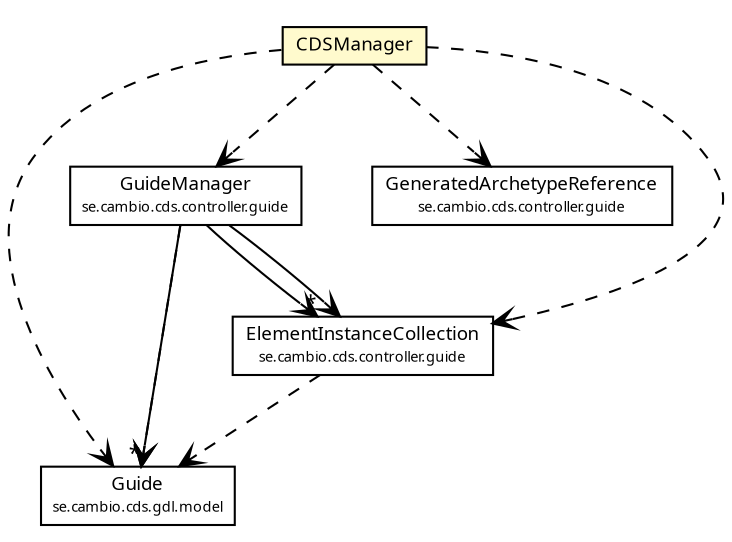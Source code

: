 #!/usr/local/bin/dot
#
# Class diagram 
# Generated by UMLGraph version R5_6 (http://www.umlgraph.org/)
#

digraph G {
	edge [fontname="Trebuchet MS",fontsize=10,labelfontname="Trebuchet MS",labelfontsize=10];
	node [fontname="Trebuchet MS",fontsize=10,shape=plaintext];
	nodesep=0.25;
	ranksep=0.5;
	// se.cambio.cds.gdl.model.Guide
	c102094 [label=<<table title="se.cambio.cds.gdl.model.Guide" border="0" cellborder="1" cellspacing="0" cellpadding="2" port="p" href="../../gdl/model/Guide.html">
		<tr><td><table border="0" cellspacing="0" cellpadding="1">
<tr><td align="center" balign="center"><font face="Trebuchet MS"> Guide </font></td></tr>
<tr><td align="center" balign="center"><font face="Trebuchet MS" point-size="7.0"> se.cambio.cds.gdl.model </font></td></tr>
		</table></td></tr>
		</table>>, URL="../../gdl/model/Guide.html", fontname="Trebuchet MS", fontcolor="black", fontsize=9.0];
	// se.cambio.cds.controller.cds.CDSManager
	c102214 [label=<<table title="se.cambio.cds.controller.cds.CDSManager" border="0" cellborder="1" cellspacing="0" cellpadding="2" port="p" bgcolor="lemonChiffon" href="./CDSManager.html">
		<tr><td><table border="0" cellspacing="0" cellpadding="1">
<tr><td align="center" balign="center"><font face="Trebuchet MS"> CDSManager </font></td></tr>
		</table></td></tr>
		</table>>, URL="./CDSManager.html", fontname="Trebuchet MS", fontcolor="black", fontsize=9.0];
	// se.cambio.cds.controller.guide.GuideManager
	c102222 [label=<<table title="se.cambio.cds.controller.guide.GuideManager" border="0" cellborder="1" cellspacing="0" cellpadding="2" port="p" href="../guide/GuideManager.html">
		<tr><td><table border="0" cellspacing="0" cellpadding="1">
<tr><td align="center" balign="center"><font face="Trebuchet MS"> GuideManager </font></td></tr>
<tr><td align="center" balign="center"><font face="Trebuchet MS" point-size="7.0"> se.cambio.cds.controller.guide </font></td></tr>
		</table></td></tr>
		</table>>, URL="../guide/GuideManager.html", fontname="Trebuchet MS", fontcolor="black", fontsize=9.0];
	// se.cambio.cds.controller.guide.GeneratedArchetypeReference
	c102225 [label=<<table title="se.cambio.cds.controller.guide.GeneratedArchetypeReference" border="0" cellborder="1" cellspacing="0" cellpadding="2" port="p" href="../guide/GeneratedArchetypeReference.html">
		<tr><td><table border="0" cellspacing="0" cellpadding="1">
<tr><td align="center" balign="center"><font face="Trebuchet MS"> GeneratedArchetypeReference </font></td></tr>
<tr><td align="center" balign="center"><font face="Trebuchet MS" point-size="7.0"> se.cambio.cds.controller.guide </font></td></tr>
		</table></td></tr>
		</table>>, URL="../guide/GeneratedArchetypeReference.html", fontname="Trebuchet MS", fontcolor="black", fontsize=9.0];
	// se.cambio.cds.controller.guide.ElementInstanceCollection
	c102227 [label=<<table title="se.cambio.cds.controller.guide.ElementInstanceCollection" border="0" cellborder="1" cellspacing="0" cellpadding="2" port="p" href="../guide/ElementInstanceCollection.html">
		<tr><td><table border="0" cellspacing="0" cellpadding="1">
<tr><td align="center" balign="center"><font face="Trebuchet MS"> ElementInstanceCollection </font></td></tr>
<tr><td align="center" balign="center"><font face="Trebuchet MS" point-size="7.0"> se.cambio.cds.controller.guide </font></td></tr>
		</table></td></tr>
		</table>>, URL="../guide/ElementInstanceCollection.html", fontname="Trebuchet MS", fontcolor="black", fontsize=9.0];
	// se.cambio.cds.controller.guide.GuideManager NAVASSOC se.cambio.cds.gdl.model.Guide
	c102222:p -> c102094:p [taillabel="", label="", headlabel="*", fontname="Trebuchet MS", fontcolor="black", fontsize=10.0, color="black", arrowhead=open];
	// se.cambio.cds.controller.guide.GuideManager NAVASSOC se.cambio.cds.controller.guide.ElementInstanceCollection
	c102222:p -> c102227:p [taillabel="", label="", headlabel="*", fontname="Trebuchet MS", fontcolor="black", fontsize=10.0, color="black", arrowhead=open];
	// se.cambio.cds.controller.guide.GuideManager NAVASSOC se.cambio.cds.controller.guide.ElementInstanceCollection
	c102222:p -> c102227:p [taillabel="", label="", headlabel="", fontname="Trebuchet MS", fontcolor="black", fontsize=10.0, color="black", arrowhead=open];
	// se.cambio.cds.controller.cds.CDSManager DEPEND se.cambio.cds.controller.guide.ElementInstanceCollection
	c102214:p -> c102227:p [taillabel="", label="", headlabel="", fontname="Trebuchet MS", fontcolor="black", fontsize=10.0, color="black", arrowhead=open, style=dashed];
	// se.cambio.cds.controller.cds.CDSManager DEPEND se.cambio.cds.gdl.model.Guide
	c102214:p -> c102094:p [taillabel="", label="", headlabel="", fontname="Trebuchet MS", fontcolor="black", fontsize=10.0, color="black", arrowhead=open, style=dashed];
	// se.cambio.cds.controller.cds.CDSManager DEPEND se.cambio.cds.controller.guide.GeneratedArchetypeReference
	c102214:p -> c102225:p [taillabel="", label="", headlabel="", fontname="Trebuchet MS", fontcolor="black", fontsize=10.0, color="black", arrowhead=open, style=dashed];
	// se.cambio.cds.controller.cds.CDSManager DEPEND se.cambio.cds.controller.guide.GuideManager
	c102214:p -> c102222:p [taillabel="", label="", headlabel="", fontname="Trebuchet MS", fontcolor="black", fontsize=10.0, color="black", arrowhead=open, style=dashed];
	// se.cambio.cds.controller.guide.GuideManager DEPEND se.cambio.cds.gdl.model.Guide
	c102222:p -> c102094:p [taillabel="", label="", headlabel="", fontname="Trebuchet MS", fontcolor="black", fontsize=10.0, color="black", arrowhead=open, style=dashed];
	// se.cambio.cds.controller.guide.ElementInstanceCollection DEPEND se.cambio.cds.gdl.model.Guide
	c102227:p -> c102094:p [taillabel="", label="", headlabel="", fontname="Trebuchet MS", fontcolor="black", fontsize=10.0, color="black", arrowhead=open, style=dashed];
}

